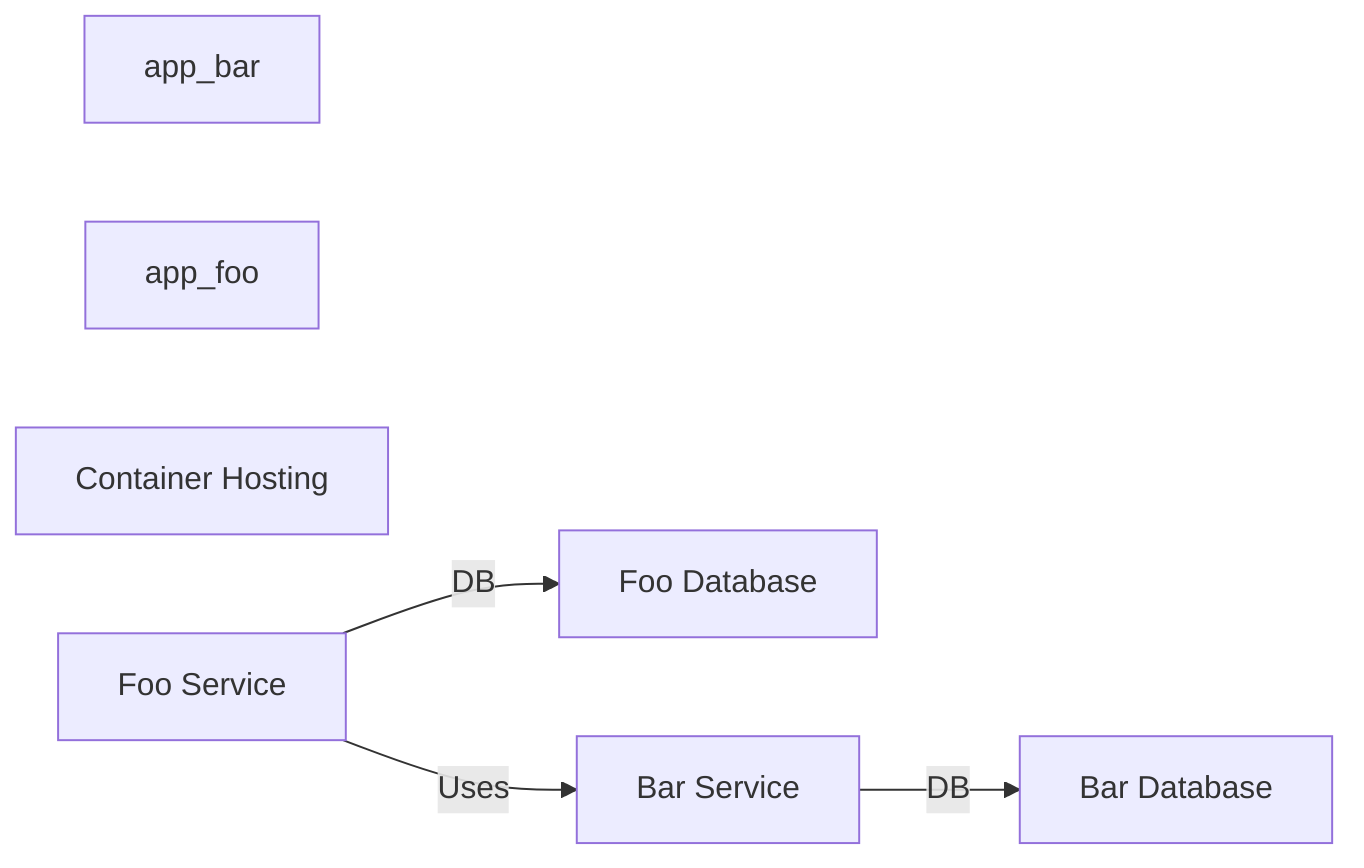 flowchart LR
    %% Nodes
    app_bar
    app_foo
    cluster[Container Hosting]
    db_bar[Bar Database]
    db_foo[Foo Database]
    service_bar[Bar Service]
    service_foo[Foo Service]

    %% Links
    service_bar -->|DB| db_bar
    service_foo -->|DB| db_foo
    service_foo -->|Uses| service_bar